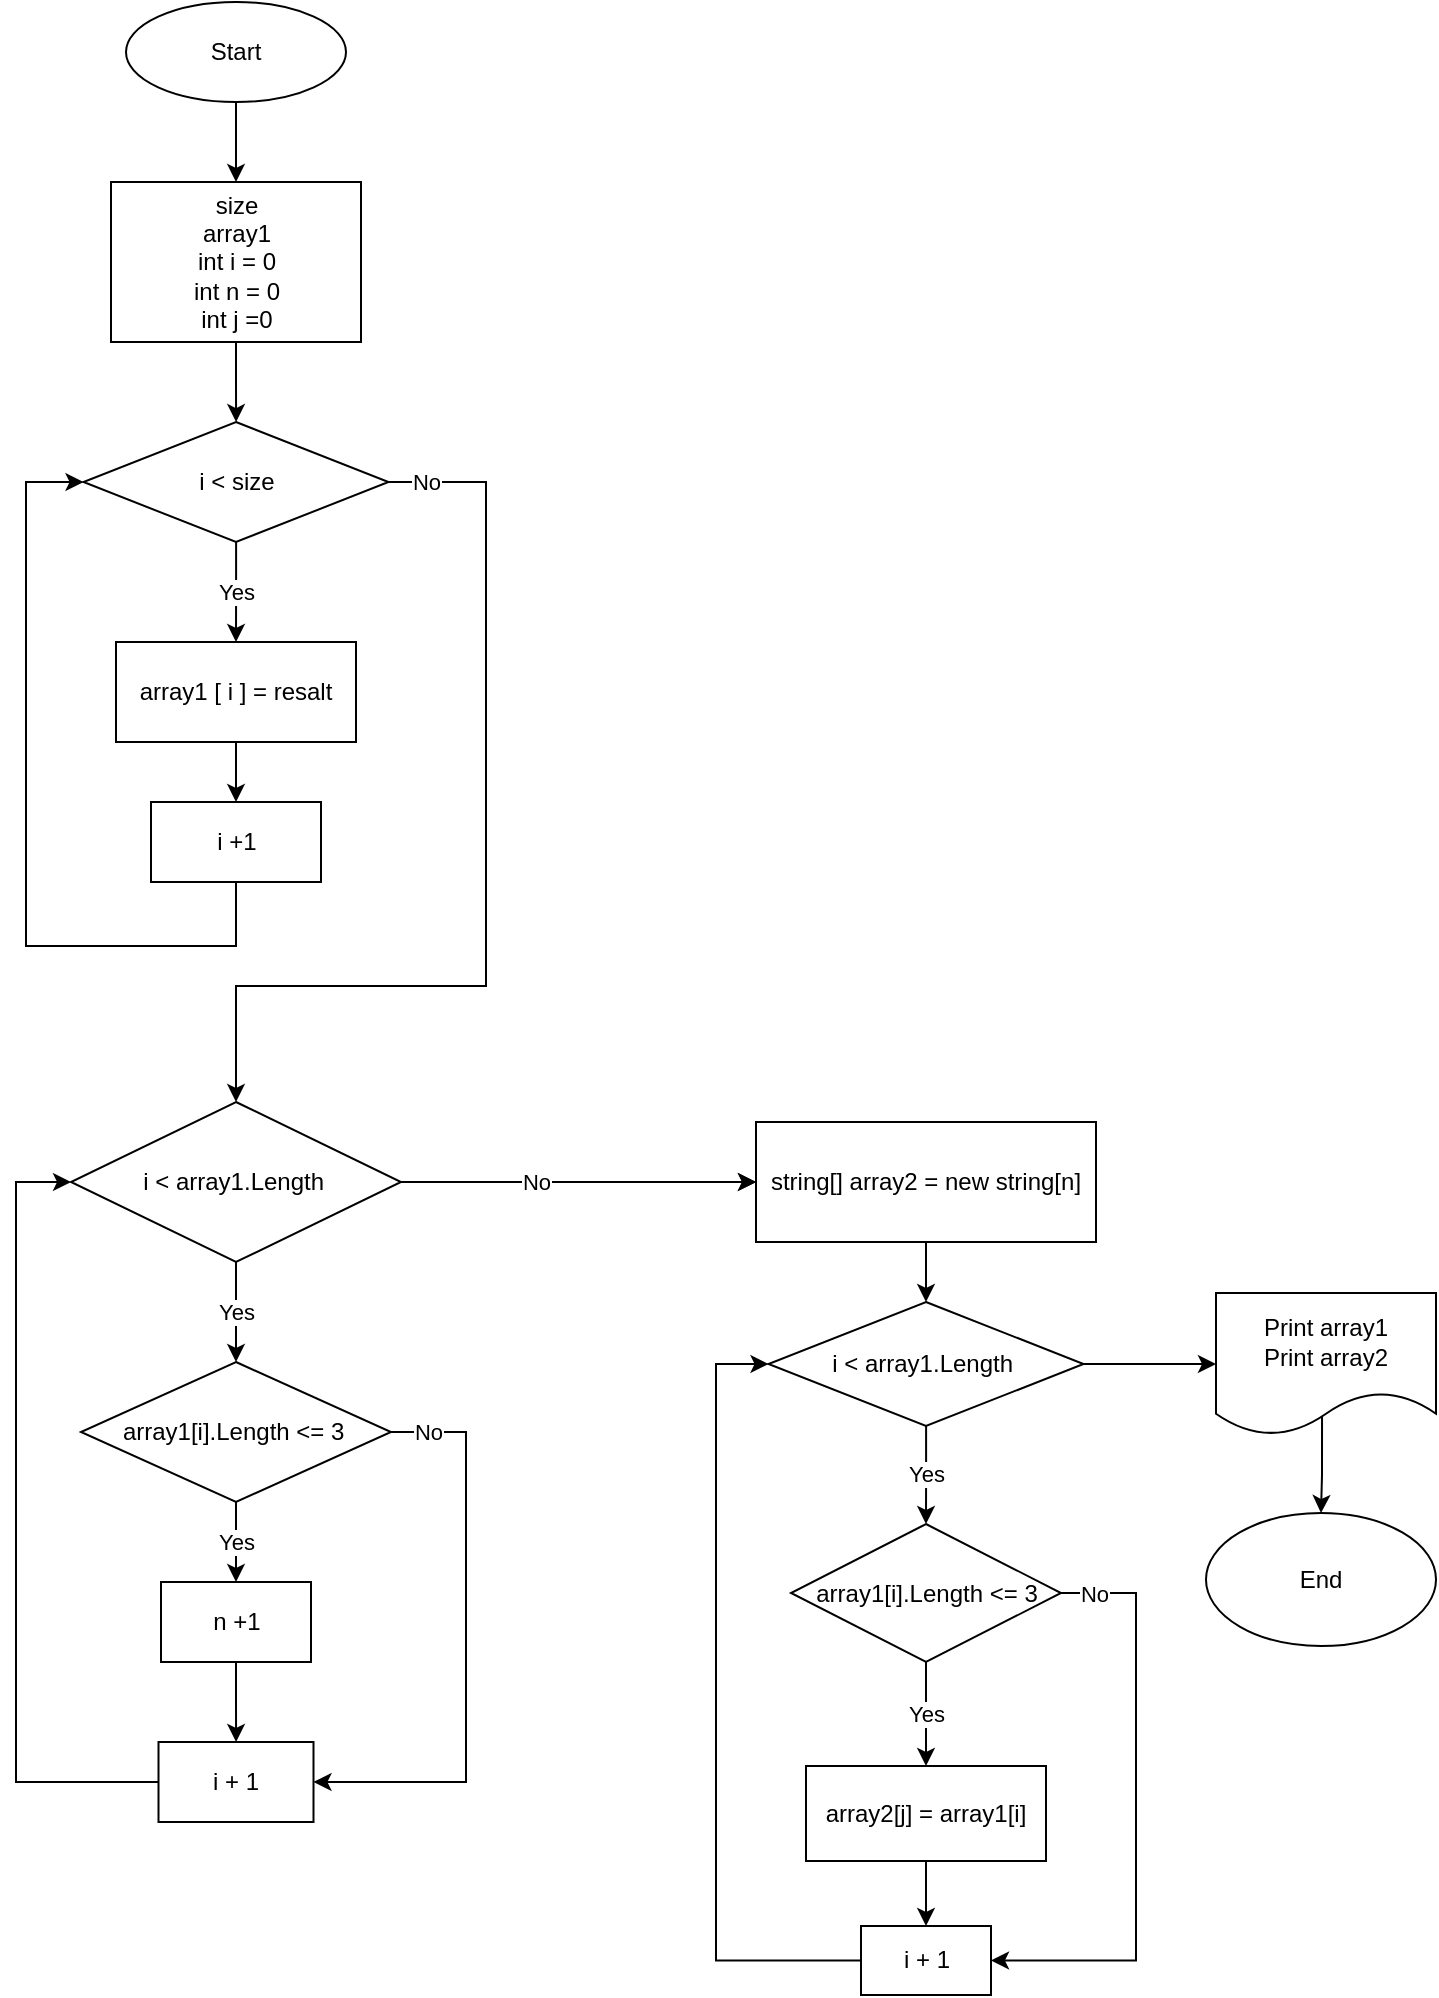 <mxfile version="21.3.7" type="device">
  <diagram id="knbwnQcTv-inbS4ywAi0" name="Страница 1">
    <mxGraphModel dx="1418" dy="820" grid="1" gridSize="10" guides="1" tooltips="1" connect="1" arrows="1" fold="1" page="1" pageScale="1" pageWidth="827" pageHeight="1169" math="0" shadow="0">
      <root>
        <mxCell id="0" />
        <mxCell id="1" parent="0" />
        <mxCell id="ZPj0phDFXhpV-8Qk1H-s-3" value="" style="edgeStyle=orthogonalEdgeStyle;rounded=0;orthogonalLoop=1;jettySize=auto;html=1;" parent="1" source="ZPj0phDFXhpV-8Qk1H-s-1" target="ZPj0phDFXhpV-8Qk1H-s-2" edge="1">
          <mxGeometry relative="1" as="geometry" />
        </mxCell>
        <mxCell id="ZPj0phDFXhpV-8Qk1H-s-1" value="Start" style="ellipse;whiteSpace=wrap;html=1;" parent="1" vertex="1">
          <mxGeometry x="125" y="18" width="110" height="50" as="geometry" />
        </mxCell>
        <mxCell id="ZPj0phDFXhpV-8Qk1H-s-5" value="" style="edgeStyle=orthogonalEdgeStyle;rounded=0;orthogonalLoop=1;jettySize=auto;html=1;exitX=0.5;exitY=1;exitDx=0;exitDy=0;" parent="1" source="ZPj0phDFXhpV-8Qk1H-s-2" target="ZPj0phDFXhpV-8Qk1H-s-4" edge="1">
          <mxGeometry relative="1" as="geometry">
            <mxPoint x="180" y="208" as="sourcePoint" />
          </mxGeometry>
        </mxCell>
        <mxCell id="ZPj0phDFXhpV-8Qk1H-s-2" value="size&lt;br&gt;array1&lt;br&gt;int i = 0&lt;br&gt;int n = 0&lt;br&gt;int j =0" style="whiteSpace=wrap;html=1;" parent="1" vertex="1">
          <mxGeometry x="117.5" y="108" width="125" height="80" as="geometry" />
        </mxCell>
        <mxCell id="ZPj0phDFXhpV-8Qk1H-s-7" value="Yes" style="edgeStyle=orthogonalEdgeStyle;rounded=0;orthogonalLoop=1;jettySize=auto;html=1;" parent="1" source="ZPj0phDFXhpV-8Qk1H-s-4" target="ZPj0phDFXhpV-8Qk1H-s-6" edge="1">
          <mxGeometry relative="1" as="geometry" />
        </mxCell>
        <mxCell id="suWfCgVM4a9AqbvQpMlS-3" value="No" style="edgeStyle=orthogonalEdgeStyle;rounded=0;orthogonalLoop=1;jettySize=auto;html=1;" parent="1" source="ZPj0phDFXhpV-8Qk1H-s-4" edge="1">
          <mxGeometry x="-0.922" relative="1" as="geometry">
            <mxPoint x="180" y="568" as="targetPoint" />
            <Array as="points">
              <mxPoint x="305" y="258" />
              <mxPoint x="305" y="510" />
              <mxPoint x="180" y="510" />
            </Array>
            <mxPoint as="offset" />
          </mxGeometry>
        </mxCell>
        <mxCell id="ZPj0phDFXhpV-8Qk1H-s-4" value="i &amp;lt; size" style="rhombus;whiteSpace=wrap;html=1;" parent="1" vertex="1">
          <mxGeometry x="103.75" y="228" width="152.5" height="60" as="geometry" />
        </mxCell>
        <mxCell id="ZPj0phDFXhpV-8Qk1H-s-9" value="" style="edgeStyle=orthogonalEdgeStyle;rounded=0;orthogonalLoop=1;jettySize=auto;html=1;" parent="1" source="ZPj0phDFXhpV-8Qk1H-s-6" target="ZPj0phDFXhpV-8Qk1H-s-8" edge="1">
          <mxGeometry relative="1" as="geometry" />
        </mxCell>
        <mxCell id="ZPj0phDFXhpV-8Qk1H-s-6" value="array1 [ i ] = resalt" style="whiteSpace=wrap;html=1;" parent="1" vertex="1">
          <mxGeometry x="120" y="338" width="120" height="50" as="geometry" />
        </mxCell>
        <mxCell id="suWfCgVM4a9AqbvQpMlS-1" style="edgeStyle=orthogonalEdgeStyle;rounded=0;orthogonalLoop=1;jettySize=auto;html=1;entryX=0;entryY=0.5;entryDx=0;entryDy=0;exitX=0.5;exitY=1;exitDx=0;exitDy=0;" parent="1" source="ZPj0phDFXhpV-8Qk1H-s-8" target="ZPj0phDFXhpV-8Qk1H-s-4" edge="1">
          <mxGeometry relative="1" as="geometry">
            <Array as="points">
              <mxPoint x="180" y="490" />
              <mxPoint x="75" y="490" />
              <mxPoint x="75" y="258" />
            </Array>
          </mxGeometry>
        </mxCell>
        <mxCell id="ZPj0phDFXhpV-8Qk1H-s-8" value="i +1" style="whiteSpace=wrap;html=1;" parent="1" vertex="1">
          <mxGeometry x="137.5" y="418" width="85" height="40" as="geometry" />
        </mxCell>
        <mxCell id="suWfCgVM4a9AqbvQpMlS-7" value="Yes" style="edgeStyle=orthogonalEdgeStyle;rounded=0;orthogonalLoop=1;jettySize=auto;html=1;" parent="1" source="suWfCgVM4a9AqbvQpMlS-5" target="suWfCgVM4a9AqbvQpMlS-6" edge="1">
          <mxGeometry relative="1" as="geometry" />
        </mxCell>
        <mxCell id="suWfCgVM4a9AqbvQpMlS-17" value="" style="edgeStyle=orthogonalEdgeStyle;rounded=0;orthogonalLoop=1;jettySize=auto;html=1;" parent="1" source="suWfCgVM4a9AqbvQpMlS-5" target="suWfCgVM4a9AqbvQpMlS-16" edge="1">
          <mxGeometry relative="1" as="geometry" />
        </mxCell>
        <mxCell id="suWfCgVM4a9AqbvQpMlS-5" value="i &amp;lt; array1.Length&amp;nbsp;" style="rhombus;whiteSpace=wrap;html=1;" parent="1" vertex="1">
          <mxGeometry x="97.5" y="568" width="165" height="80" as="geometry" />
        </mxCell>
        <mxCell id="suWfCgVM4a9AqbvQpMlS-9" value="Yes" style="edgeStyle=orthogonalEdgeStyle;rounded=0;orthogonalLoop=1;jettySize=auto;html=1;" parent="1" source="suWfCgVM4a9AqbvQpMlS-6" target="suWfCgVM4a9AqbvQpMlS-8" edge="1">
          <mxGeometry relative="1" as="geometry" />
        </mxCell>
        <mxCell id="suWfCgVM4a9AqbvQpMlS-12" value="No" style="edgeStyle=orthogonalEdgeStyle;rounded=0;orthogonalLoop=1;jettySize=auto;html=1;exitX=1;exitY=0.5;exitDx=0;exitDy=0;entryX=1;entryY=0.5;entryDx=0;entryDy=0;" parent="1" source="suWfCgVM4a9AqbvQpMlS-6" target="suWfCgVM4a9AqbvQpMlS-10" edge="1">
          <mxGeometry x="-0.879" relative="1" as="geometry">
            <Array as="points">
              <mxPoint x="295" y="733" />
              <mxPoint x="295" y="908" />
            </Array>
            <mxPoint x="1" as="offset" />
          </mxGeometry>
        </mxCell>
        <mxCell id="suWfCgVM4a9AqbvQpMlS-6" value="array1[i].Length &amp;lt;= 3&amp;nbsp;" style="rhombus;whiteSpace=wrap;html=1;" parent="1" vertex="1">
          <mxGeometry x="102.5" y="698" width="155" height="70" as="geometry" />
        </mxCell>
        <mxCell id="suWfCgVM4a9AqbvQpMlS-11" value="" style="edgeStyle=orthogonalEdgeStyle;rounded=0;orthogonalLoop=1;jettySize=auto;html=1;" parent="1" source="suWfCgVM4a9AqbvQpMlS-8" target="suWfCgVM4a9AqbvQpMlS-10" edge="1">
          <mxGeometry relative="1" as="geometry" />
        </mxCell>
        <mxCell id="suWfCgVM4a9AqbvQpMlS-8" value="n +1" style="whiteSpace=wrap;html=1;" parent="1" vertex="1">
          <mxGeometry x="142.5" y="808" width="75" height="40" as="geometry" />
        </mxCell>
        <mxCell id="suWfCgVM4a9AqbvQpMlS-13" style="edgeStyle=orthogonalEdgeStyle;rounded=0;orthogonalLoop=1;jettySize=auto;html=1;entryX=0;entryY=0.5;entryDx=0;entryDy=0;" parent="1" source="suWfCgVM4a9AqbvQpMlS-10" target="suWfCgVM4a9AqbvQpMlS-5" edge="1">
          <mxGeometry relative="1" as="geometry">
            <Array as="points">
              <mxPoint x="70" y="908" />
              <mxPoint x="70" y="608" />
            </Array>
          </mxGeometry>
        </mxCell>
        <mxCell id="suWfCgVM4a9AqbvQpMlS-10" value="i + 1" style="whiteSpace=wrap;html=1;" parent="1" vertex="1">
          <mxGeometry x="141.25" y="888" width="77.5" height="40" as="geometry" />
        </mxCell>
        <mxCell id="suWfCgVM4a9AqbvQpMlS-21" value="Yes" style="edgeStyle=orthogonalEdgeStyle;rounded=0;orthogonalLoop=1;jettySize=auto;html=1;" parent="1" source="suWfCgVM4a9AqbvQpMlS-14" target="suWfCgVM4a9AqbvQpMlS-20" edge="1">
          <mxGeometry relative="1" as="geometry" />
        </mxCell>
        <mxCell id="suWfCgVM4a9AqbvQpMlS-31" style="edgeStyle=orthogonalEdgeStyle;rounded=0;orthogonalLoop=1;jettySize=auto;html=1;exitX=1;exitY=0.5;exitDx=0;exitDy=0;entryX=0;entryY=0.5;entryDx=0;entryDy=0;" parent="1" source="suWfCgVM4a9AqbvQpMlS-14" target="suWfCgVM4a9AqbvQpMlS-29" edge="1">
          <mxGeometry relative="1" as="geometry" />
        </mxCell>
        <mxCell id="suWfCgVM4a9AqbvQpMlS-14" value="i &amp;lt; array1.Length&amp;nbsp;" style="rhombus;whiteSpace=wrap;html=1;" parent="1" vertex="1">
          <mxGeometry x="446.25" y="668" width="157.5" height="62" as="geometry" />
        </mxCell>
        <mxCell id="suWfCgVM4a9AqbvQpMlS-18" value="No" style="edgeStyle=orthogonalEdgeStyle;rounded=0;orthogonalLoop=1;jettySize=auto;html=1;" parent="1" source="suWfCgVM4a9AqbvQpMlS-5" target="suWfCgVM4a9AqbvQpMlS-16" edge="1">
          <mxGeometry x="-0.239" relative="1" as="geometry">
            <mxPoint x="263" y="608" as="sourcePoint" />
            <mxPoint x="520" y="608" as="targetPoint" />
            <mxPoint as="offset" />
          </mxGeometry>
        </mxCell>
        <mxCell id="suWfCgVM4a9AqbvQpMlS-19" style="edgeStyle=orthogonalEdgeStyle;rounded=0;orthogonalLoop=1;jettySize=auto;html=1;exitX=0.5;exitY=1;exitDx=0;exitDy=0;entryX=0.5;entryY=0;entryDx=0;entryDy=0;" parent="1" source="suWfCgVM4a9AqbvQpMlS-16" target="suWfCgVM4a9AqbvQpMlS-14" edge="1">
          <mxGeometry relative="1" as="geometry" />
        </mxCell>
        <mxCell id="suWfCgVM4a9AqbvQpMlS-16" value="string[] array2 = new string[n]" style="whiteSpace=wrap;html=1;" parent="1" vertex="1">
          <mxGeometry x="440" y="578" width="170" height="60" as="geometry" />
        </mxCell>
        <mxCell id="suWfCgVM4a9AqbvQpMlS-23" value="Yes" style="edgeStyle=orthogonalEdgeStyle;rounded=0;orthogonalLoop=1;jettySize=auto;html=1;" parent="1" source="suWfCgVM4a9AqbvQpMlS-20" target="suWfCgVM4a9AqbvQpMlS-22" edge="1">
          <mxGeometry relative="1" as="geometry" />
        </mxCell>
        <mxCell id="suWfCgVM4a9AqbvQpMlS-26" value="No" style="edgeStyle=orthogonalEdgeStyle;rounded=0;orthogonalLoop=1;jettySize=auto;html=1;exitX=1;exitY=0.5;exitDx=0;exitDy=0;entryX=1;entryY=0.5;entryDx=0;entryDy=0;" parent="1" source="suWfCgVM4a9AqbvQpMlS-20" target="suWfCgVM4a9AqbvQpMlS-24" edge="1">
          <mxGeometry x="-0.888" relative="1" as="geometry">
            <Array as="points">
              <mxPoint x="630" y="814" />
              <mxPoint x="630" y="997" />
            </Array>
            <mxPoint as="offset" />
          </mxGeometry>
        </mxCell>
        <mxCell id="suWfCgVM4a9AqbvQpMlS-20" value="array1[i].Length &amp;lt;= 3" style="rhombus;whiteSpace=wrap;html=1;" parent="1" vertex="1">
          <mxGeometry x="457.5" y="779" width="135" height="69" as="geometry" />
        </mxCell>
        <mxCell id="suWfCgVM4a9AqbvQpMlS-25" value="" style="edgeStyle=orthogonalEdgeStyle;rounded=0;orthogonalLoop=1;jettySize=auto;html=1;" parent="1" source="suWfCgVM4a9AqbvQpMlS-22" target="suWfCgVM4a9AqbvQpMlS-24" edge="1">
          <mxGeometry relative="1" as="geometry" />
        </mxCell>
        <mxCell id="suWfCgVM4a9AqbvQpMlS-22" value="array2[j] = array1[i]" style="whiteSpace=wrap;html=1;" parent="1" vertex="1">
          <mxGeometry x="465" y="900" width="120" height="47.5" as="geometry" />
        </mxCell>
        <mxCell id="suWfCgVM4a9AqbvQpMlS-28" style="edgeStyle=orthogonalEdgeStyle;rounded=0;orthogonalLoop=1;jettySize=auto;html=1;exitX=0;exitY=0.5;exitDx=0;exitDy=0;entryX=0;entryY=0.5;entryDx=0;entryDy=0;" parent="1" source="suWfCgVM4a9AqbvQpMlS-24" target="suWfCgVM4a9AqbvQpMlS-14" edge="1">
          <mxGeometry relative="1" as="geometry">
            <Array as="points">
              <mxPoint x="420" y="997" />
              <mxPoint x="420" y="699" />
            </Array>
          </mxGeometry>
        </mxCell>
        <mxCell id="suWfCgVM4a9AqbvQpMlS-24" value="i + 1" style="whiteSpace=wrap;html=1;" parent="1" vertex="1">
          <mxGeometry x="492.5" y="980" width="65" height="34.5" as="geometry" />
        </mxCell>
        <mxCell id="suWfCgVM4a9AqbvQpMlS-33" value="" style="edgeStyle=orthogonalEdgeStyle;rounded=0;orthogonalLoop=1;jettySize=auto;html=1;exitX=0.482;exitY=0.838;exitDx=0;exitDy=0;exitPerimeter=0;entryX=0.5;entryY=0;entryDx=0;entryDy=0;" parent="1" source="suWfCgVM4a9AqbvQpMlS-29" target="suWfCgVM4a9AqbvQpMlS-34" edge="1">
          <mxGeometry relative="1" as="geometry">
            <mxPoint x="725" y="810" as="targetPoint" />
          </mxGeometry>
        </mxCell>
        <mxCell id="suWfCgVM4a9AqbvQpMlS-29" value="Print&amp;nbsp;array1&lt;br&gt;Print&amp;nbsp;array2" style="shape=document;whiteSpace=wrap;html=1;boundedLbl=1;" parent="1" vertex="1">
          <mxGeometry x="670" y="663.5" width="110" height="71" as="geometry" />
        </mxCell>
        <mxCell id="suWfCgVM4a9AqbvQpMlS-34" value="End" style="ellipse;whiteSpace=wrap;html=1;" parent="1" vertex="1">
          <mxGeometry x="665" y="773.5" width="115" height="66.5" as="geometry" />
        </mxCell>
      </root>
    </mxGraphModel>
  </diagram>
</mxfile>
